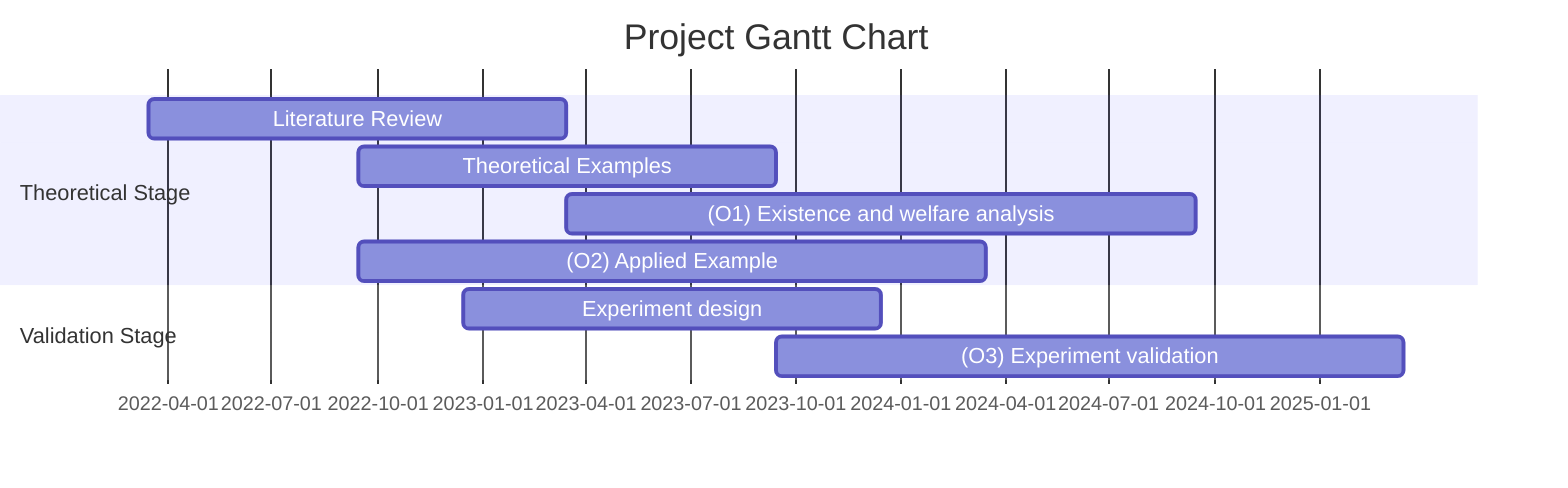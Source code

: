 gantt
    title Project Gantt Chart
    dateFormat   YYYY-MM-DD
    section Theoretical Stage
    Literature Review               :a1, 2022-03-15, 52w
    Theoretical Examples            :a2, 2022-09-15, 52w
    (O1) Existence and welfare analysis  :a3, after a1, 2024-09-15
    (O2) Applied Example                 :a4, 2022-09-15, 2024-03-15
    section Validation Stage
    Experiment design               :a6, 2022-12-15, 52w
    (O3) Experiment validation           :a7, after a2, 2025-03-15